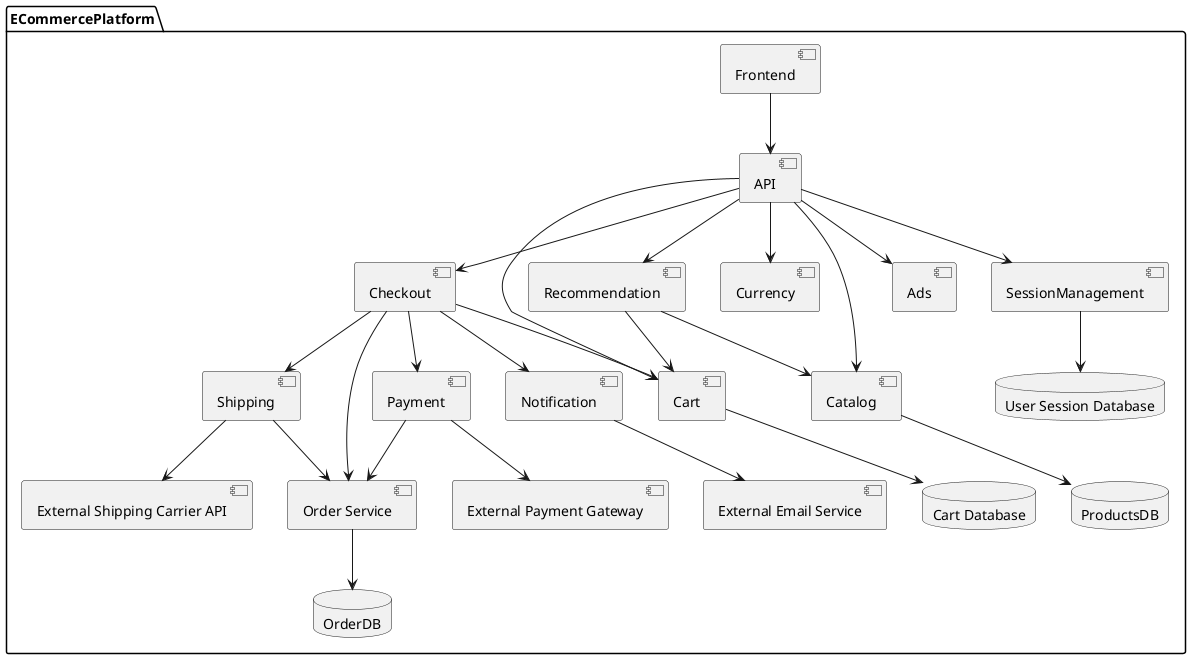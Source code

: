 @startuml

package ECommercePlatform {

[Frontend] as Frontend
[API] as API
[Catalog] as Catalog
[Cart] as Cart
[Checkout] as Checkout
[Order Service] as OrderService
[Payment] as Payment
[Shipping] as Shipping
[Currency] as Currency
[Recommendation] as Recommendation
[Ads] as Ads
[Notification] as Notification
[SessionManagement] as SessionManagement

database "ProductsDB" as ProductsDB
database "Cart Database" as CartDB
database "OrderDB" as OrderDB
database "User Session Database" as SessionDB

[External Payment Gateway] as ExtPaymentGateway
[External Shipping Carrier API] as ExtShippingAPI
[External Email Service] as ExtEmailService

Frontend --> API
API --> Catalog
API --> Cart
API --> Checkout
API --> Recommendation
API --> Ads
API --> SessionManagement
API --> Currency

Checkout --> Cart
Checkout --> OrderService
Checkout --> Payment
Checkout --> Shipping
Checkout --> Notification

Payment --> OrderService
Payment --> ExtPaymentGateway

Shipping --> OrderService
Shipping --> ExtShippingAPI

Notification --> ExtEmailService

Catalog --> ProductsDB
Cart --> CartDB
OrderService --> OrderDB
SessionManagement --> SessionDB

Recommendation --> Cart
Recommendation --> Catalog
}

@enduml
